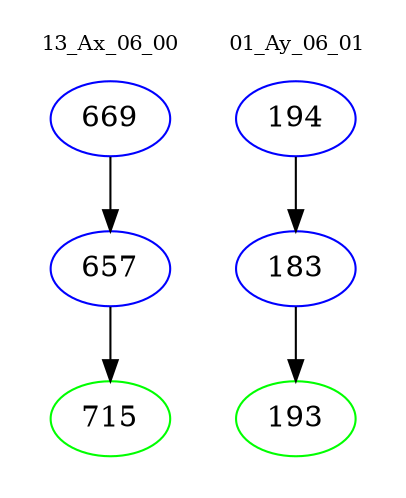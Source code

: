 digraph{
subgraph cluster_0 {
color = white
label = "13_Ax_06_00";
fontsize=10;
T0_669 [label="669", color="blue"]
T0_669 -> T0_657 [color="black"]
T0_657 [label="657", color="blue"]
T0_657 -> T0_715 [color="black"]
T0_715 [label="715", color="green"]
}
subgraph cluster_1 {
color = white
label = "01_Ay_06_01";
fontsize=10;
T1_194 [label="194", color="blue"]
T1_194 -> T1_183 [color="black"]
T1_183 [label="183", color="blue"]
T1_183 -> T1_193 [color="black"]
T1_193 [label="193", color="green"]
}
}
